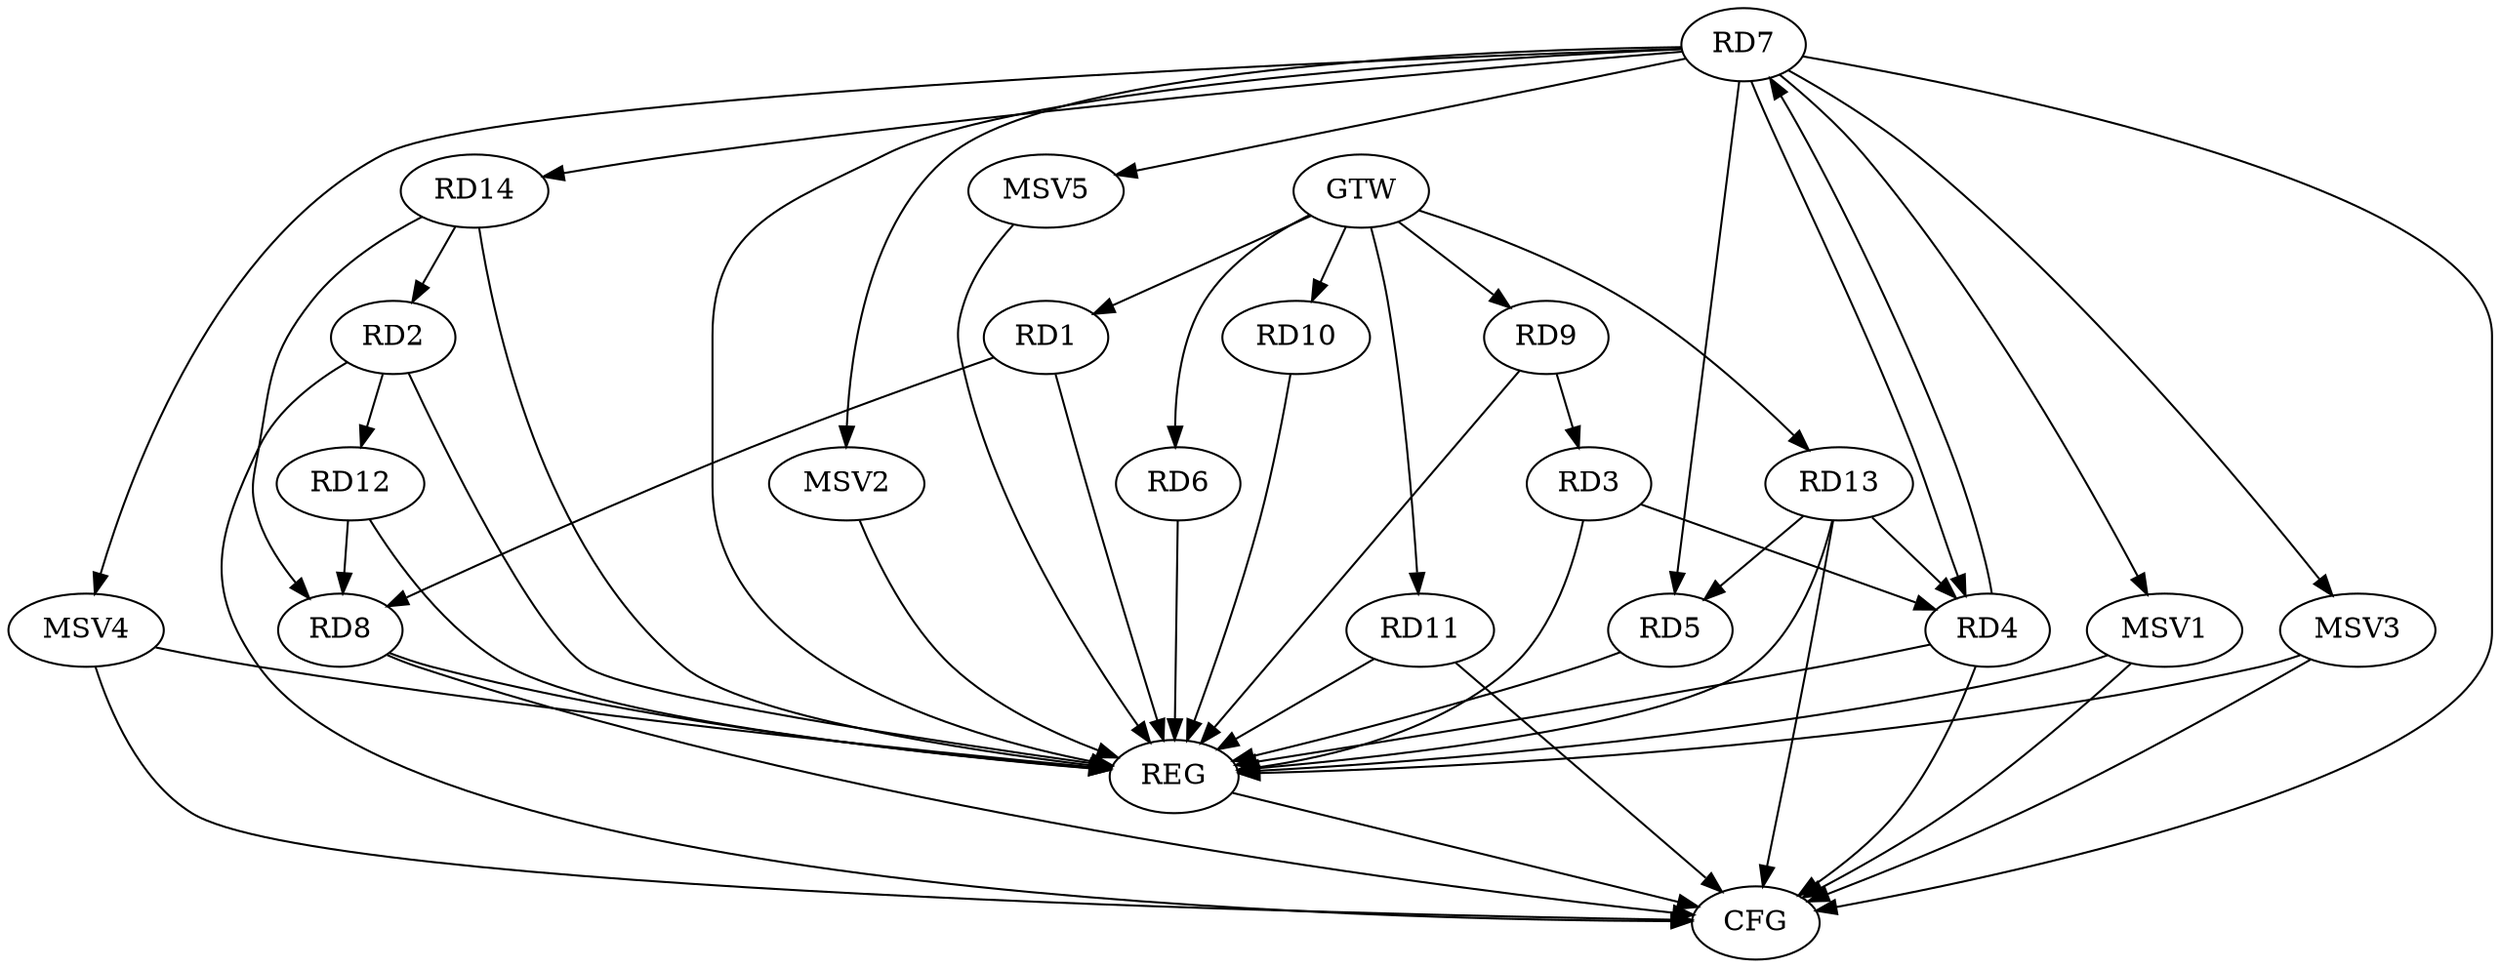 strict digraph G {
  RD1 [ label="RD1" ];
  RD2 [ label="RD2" ];
  RD3 [ label="RD3" ];
  RD4 [ label="RD4" ];
  RD5 [ label="RD5" ];
  RD6 [ label="RD6" ];
  RD7 [ label="RD7" ];
  RD8 [ label="RD8" ];
  RD9 [ label="RD9" ];
  RD10 [ label="RD10" ];
  RD11 [ label="RD11" ];
  RD12 [ label="RD12" ];
  RD13 [ label="RD13" ];
  RD14 [ label="RD14" ];
  GTW [ label="GTW" ];
  REG [ label="REG" ];
  CFG [ label="CFG" ];
  MSV1 [ label="MSV1" ];
  MSV2 [ label="MSV2" ];
  MSV3 [ label="MSV3" ];
  MSV4 [ label="MSV4" ];
  MSV5 [ label="MSV5" ];
  RD1 -> RD8;
  RD2 -> RD12;
  RD14 -> RD2;
  RD3 -> RD4;
  RD9 -> RD3;
  RD4 -> RD7;
  RD7 -> RD4;
  RD13 -> RD4;
  RD7 -> RD5;
  RD13 -> RD5;
  RD7 -> RD14;
  RD12 -> RD8;
  RD14 -> RD8;
  GTW -> RD1;
  GTW -> RD6;
  GTW -> RD9;
  GTW -> RD10;
  GTW -> RD11;
  GTW -> RD13;
  RD1 -> REG;
  RD2 -> REG;
  RD3 -> REG;
  RD4 -> REG;
  RD5 -> REG;
  RD6 -> REG;
  RD7 -> REG;
  RD8 -> REG;
  RD9 -> REG;
  RD10 -> REG;
  RD11 -> REG;
  RD12 -> REG;
  RD13 -> REG;
  RD14 -> REG;
  RD11 -> CFG;
  RD7 -> CFG;
  RD13 -> CFG;
  RD2 -> CFG;
  RD4 -> CFG;
  RD8 -> CFG;
  REG -> CFG;
  RD7 -> MSV1;
  MSV1 -> REG;
  MSV1 -> CFG;
  RD7 -> MSV2;
  MSV2 -> REG;
  RD7 -> MSV3;
  MSV3 -> REG;
  MSV3 -> CFG;
  RD7 -> MSV4;
  RD7 -> MSV5;
  MSV4 -> REG;
  MSV4 -> CFG;
  MSV5 -> REG;
}
